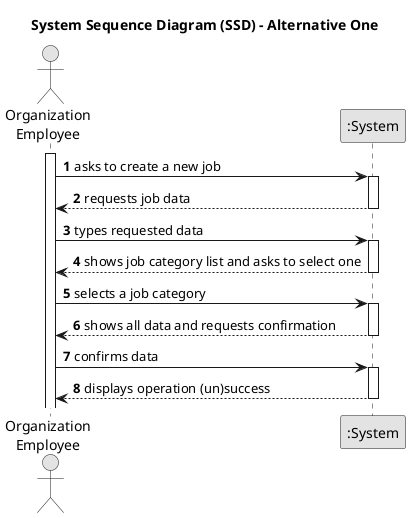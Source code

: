 @startuml
skinparam monochrome true
skinparam packageStyle rectangle
skinparam shadowing false

title System Sequence Diagram (SSD) - Alternative One

autonumber

actor "Organization\nEmployee" as Employee
participant ":System" as System

activate Employee

    Employee -> System : asks to create a new job
    activate System

        System --> Employee : requests job data
    deactivate System

    Employee -> System : types requested data
    activate System

        System --> Employee : shows job category list and asks to select one
    deactivate System

    Employee -> System : selects a job category
    activate System

        System --> Employee : shows all data and requests confirmation
    deactivate System

    Employee -> System : confirms data
    activate System

        System --> Employee : displays operation (un)success
    deactivate System

@enduml